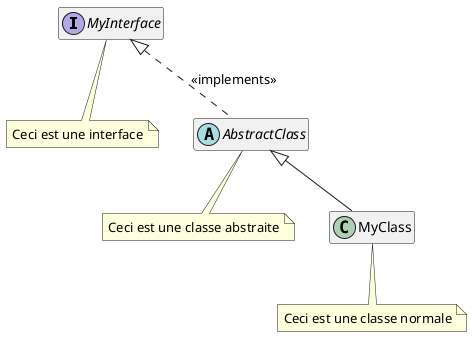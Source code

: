 @startuml

'-----------------------------------
' UML concepts illustrated
' JMB 2014
'-----------------------------------

'hide circle
hide empty members
hide empty methods
skinparam classAttributeIconSize 0

interface MyInterface
note "Ceci est une interface" as NInter
MyInterface .. NInter

abstract class AbstractClass
note "Ceci est une classe abstraite" as NAbstr
AbstractClass .. NAbstr

class MyClass
note "Ceci est une classe normale" as N
MyClass .. N

AbstractClass <|-- MyClass
MyInterface <|.. AbstractClass : << implements >>

@enduml
